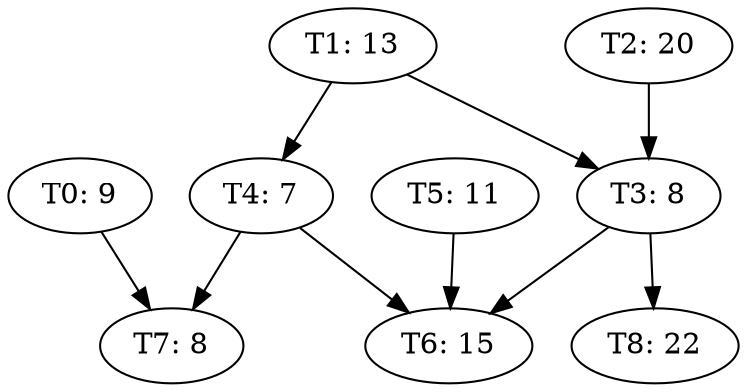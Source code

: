 digraph {
0 [label="T0: 9"];
0 -> 7;
1 [label="T1: 13"];
1 -> 3;
1 -> 4;
2 [label="T2: 20"];
2 -> 3;
3 [label="T3: 8"];
3 -> 8;
3 -> 6;
4 [label="T4: 7"];
4 -> 6;
4 -> 7;
5 [label="T5: 11"];
5 -> 6;
6 [label="T6: 15"];
7 [label="T7: 8"];
8 [label="T8: 22"];
}
